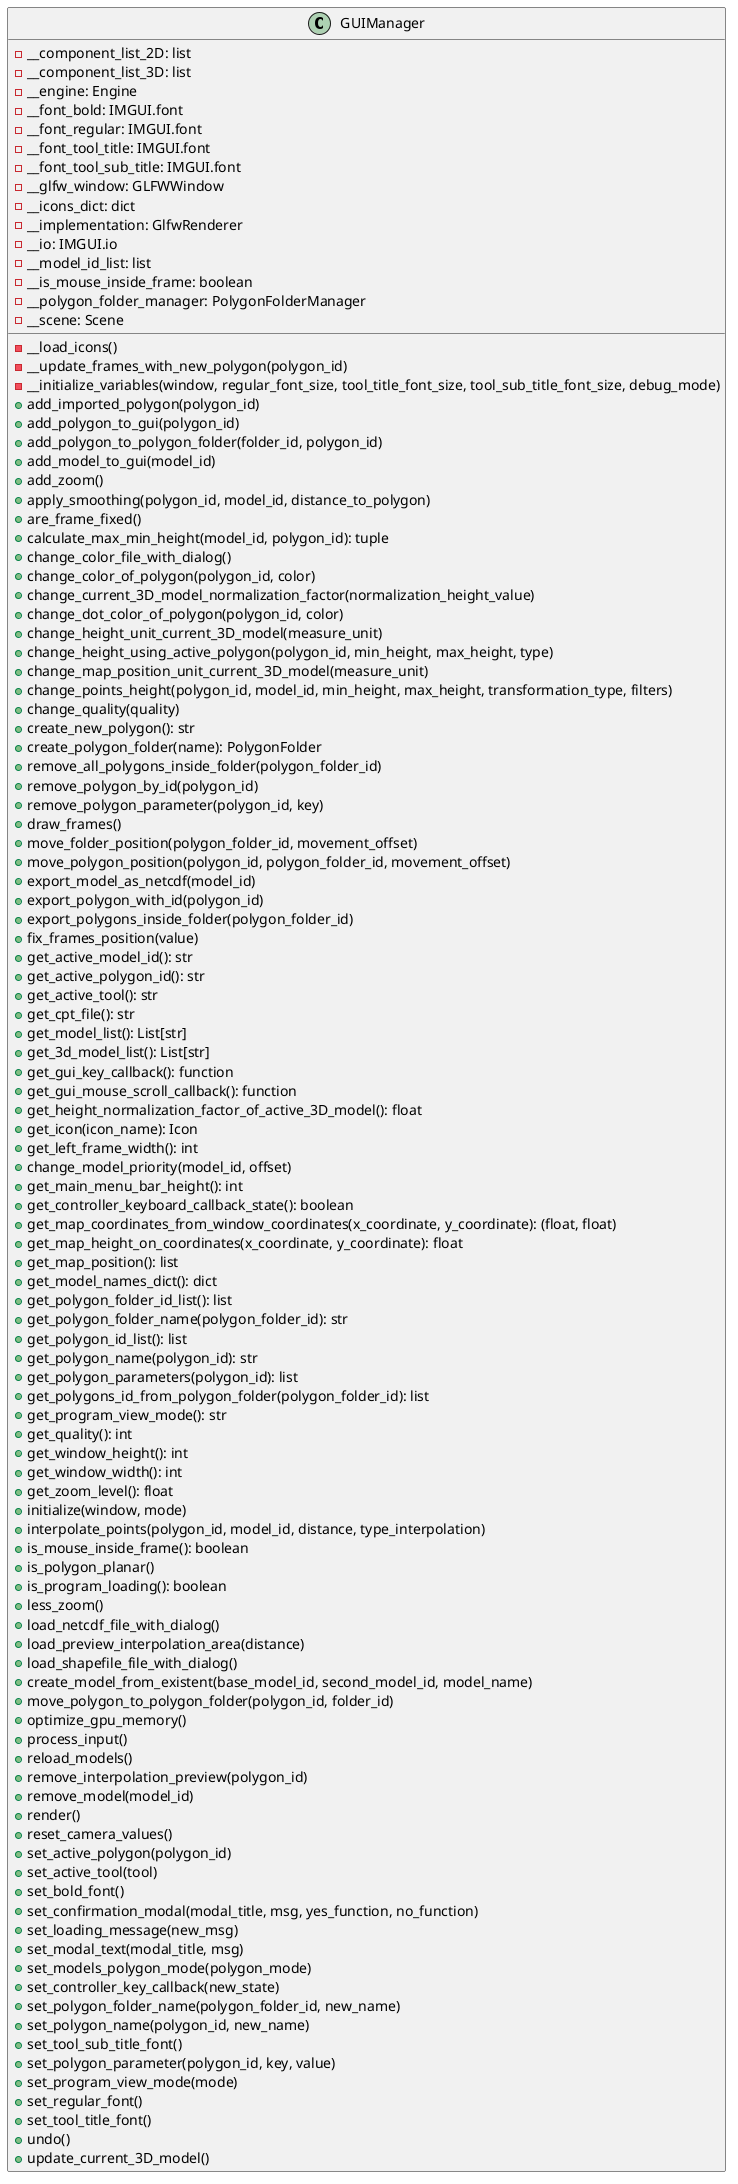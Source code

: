 @startuml
'https://plantuml.com/class-diagram
class GUIManager{
    - __component_list_2D: list
    - __component_list_3D: list
    - __engine: Engine
    - __font_bold: IMGUI.font
    - __font_regular: IMGUI.font
    - __font_tool_title: IMGUI.font
    - __font_tool_sub_title: IMGUI.font
    - __glfw_window: GLFWWindow
    - __icons_dict: dict
    - __implementation: GlfwRenderer
    - __io: IMGUI.io
    - __model_id_list: list
    - __is_mouse_inside_frame: boolean
    - __polygon_folder_manager: PolygonFolderManager
    - __scene: Scene

    - __load_icons()
    - __update_frames_with_new_polygon(polygon_id)
    - __initialize_variables(window, regular_font_size, tool_title_font_size, tool_sub_title_font_size, debug_mode)
    + add_imported_polygon(polygon_id)
    + add_polygon_to_gui(polygon_id)
    + add_polygon_to_polygon_folder(folder_id, polygon_id)
    + add_model_to_gui(model_id)
    + add_zoom()
    + apply_smoothing(polygon_id, model_id, distance_to_polygon)
    + are_frame_fixed()
    + calculate_max_min_height(model_id, polygon_id): tuple
    + change_color_file_with_dialog()
    + change_color_of_polygon(polygon_id, color)
    + change_current_3D_model_normalization_factor(normalization_height_value)
    + change_dot_color_of_polygon(polygon_id, color)
    + change_height_unit_current_3D_model(measure_unit)
    + change_height_using_active_polygon(polygon_id, min_height, max_height, type)
    + change_map_position_unit_current_3D_model(measure_unit)
    + change_points_height(polygon_id, model_id, min_height, max_height, transformation_type, filters)
    + change_quality(quality)
    + create_new_polygon(): str
    + create_polygon_folder(name): PolygonFolder
    + remove_all_polygons_inside_folder(polygon_folder_id)
    + remove_polygon_by_id(polygon_id)
    + remove_polygon_parameter(polygon_id, key)
    + draw_frames()
    + move_folder_position(polygon_folder_id, movement_offset)
    + move_polygon_position(polygon_id, polygon_folder_id, movement_offset)
    + export_model_as_netcdf(model_id)
    + export_polygon_with_id(polygon_id)
    + export_polygons_inside_folder(polygon_folder_id)
    + fix_frames_position(value)
    + get_active_model_id(): str
    + get_active_polygon_id(): str
    + get_active_tool(): str
    + get_cpt_file(): str
    + get_model_list(): List[str]
    + get_3d_model_list(): List[str]
    + get_gui_key_callback(): function
    + get_gui_mouse_scroll_callback(): function
    + get_height_normalization_factor_of_active_3D_model(): float
    + get_icon(icon_name): Icon
    + get_left_frame_width(): int
    + change_model_priority(model_id, offset)
    + get_main_menu_bar_height(): int
    + get_controller_keyboard_callback_state(): boolean
    + get_map_coordinates_from_window_coordinates(x_coordinate, y_coordinate): (float, float)
    + get_map_height_on_coordinates(x_coordinate, y_coordinate): float
    + get_map_position(): list
    + get_model_names_dict(): dict
    + get_polygon_folder_id_list(): list
    + get_polygon_folder_name(polygon_folder_id): str
    + get_polygon_id_list(): list
    + get_polygon_name(polygon_id): str
    + get_polygon_parameters(polygon_id): list
    + get_polygons_id_from_polygon_folder(polygon_folder_id): list
    + get_program_view_mode(): str
    + get_quality(): int
    + get_window_height(): int
    + get_window_width(): int
    + get_zoom_level(): float
    + initialize(window, mode)
    + interpolate_points(polygon_id, model_id, distance, type_interpolation)
    + is_mouse_inside_frame(): boolean
    + is_polygon_planar()
    + is_program_loading(): boolean
    + less_zoom()
    + load_netcdf_file_with_dialog()
    + load_preview_interpolation_area(distance)
    + load_shapefile_file_with_dialog()
    + create_model_from_existent(base_model_id, second_model_id, model_name)
    + move_polygon_to_polygon_folder(polygon_id, folder_id)
    + optimize_gpu_memory()
    + process_input()
    + reload_models()
    + remove_interpolation_preview(polygon_id)
    + remove_model(model_id)
    + render()
    + reset_camera_values()
    + set_active_polygon(polygon_id)
    + set_active_tool(tool)
    + set_bold_font()
    + set_confirmation_modal(modal_title, msg, yes_function, no_function)
    + set_loading_message(new_msg)
    + set_modal_text(modal_title, msg)
    + set_models_polygon_mode(polygon_mode)
    + set_controller_key_callback(new_state)
    + set_polygon_folder_name(polygon_folder_id, new_name)
    + set_polygon_name(polygon_id, new_name)
    + set_tool_sub_title_font()
    + set_polygon_parameter(polygon_id, key, value)
    + set_program_view_mode(mode)
    + set_regular_font()
    + set_tool_title_font()
    + undo()
    + update_current_3D_model()
}
@enduml